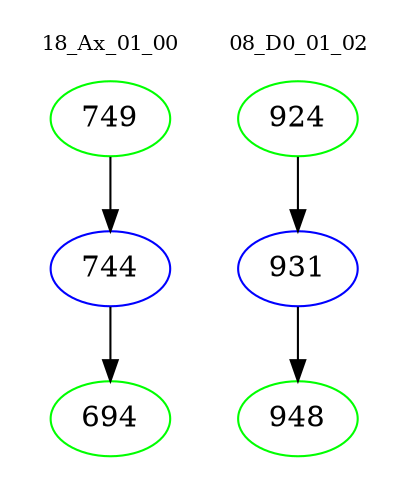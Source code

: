 digraph{
subgraph cluster_0 {
color = white
label = "18_Ax_01_00";
fontsize=10;
T0_749 [label="749", color="green"]
T0_749 -> T0_744 [color="black"]
T0_744 [label="744", color="blue"]
T0_744 -> T0_694 [color="black"]
T0_694 [label="694", color="green"]
}
subgraph cluster_1 {
color = white
label = "08_D0_01_02";
fontsize=10;
T1_924 [label="924", color="green"]
T1_924 -> T1_931 [color="black"]
T1_931 [label="931", color="blue"]
T1_931 -> T1_948 [color="black"]
T1_948 [label="948", color="green"]
}
}
